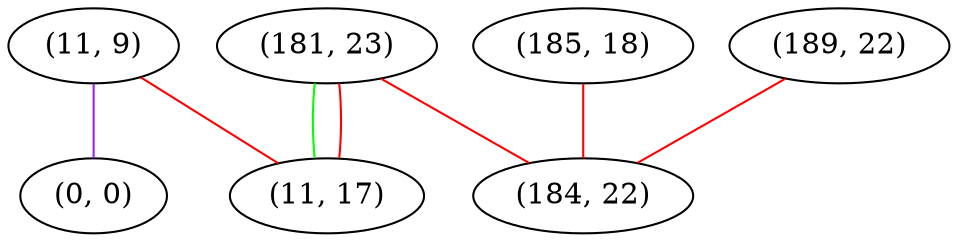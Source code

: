 graph "" {
"(11, 9)";
"(185, 18)";
"(181, 23)";
"(0, 0)";
"(189, 22)";
"(11, 17)";
"(184, 22)";
"(11, 9)" -- "(11, 17)"  [color=red, key=0, weight=1];
"(11, 9)" -- "(0, 0)"  [color=purple, key=0, weight=4];
"(185, 18)" -- "(184, 22)"  [color=red, key=0, weight=1];
"(181, 23)" -- "(184, 22)"  [color=red, key=0, weight=1];
"(181, 23)" -- "(11, 17)"  [color=green, key=0, weight=2];
"(181, 23)" -- "(11, 17)"  [color=red, key=1, weight=1];
"(189, 22)" -- "(184, 22)"  [color=red, key=0, weight=1];
}
